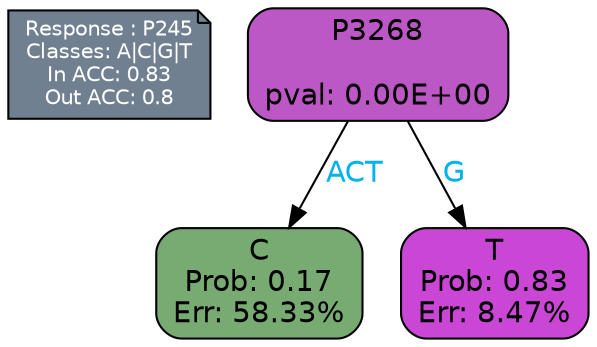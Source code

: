 digraph Tree {
node [shape=box, style="filled, rounded", color="black", fontname=helvetica] ;
graph [ranksep=equally, splines=polylines, bgcolor=transparent, dpi=600] ;
edge [fontname=helvetica] ;
LEGEND [label="Response : P245
Classes: A|C|G|T
In ACC: 0.83
Out ACC: 0.8
",shape=note,align=left,style=filled,fillcolor="slategray",fontcolor="white",fontsize=10];1 [label="P3268

pval: 0.00E+00", fillcolor="#bc58c5"] ;
2 [label="C
Prob: 0.17
Err: 58.33%", fillcolor="#77ab72"] ;
3 [label="T
Prob: 0.83
Err: 8.47%", fillcolor="#ca47d6"] ;
1 -> 2 [label="ACT",fontcolor=deepskyblue2] ;
1 -> 3 [label="G",fontcolor=deepskyblue2] ;
{rank = same; 2;3;}{rank = same; LEGEND;1;}}